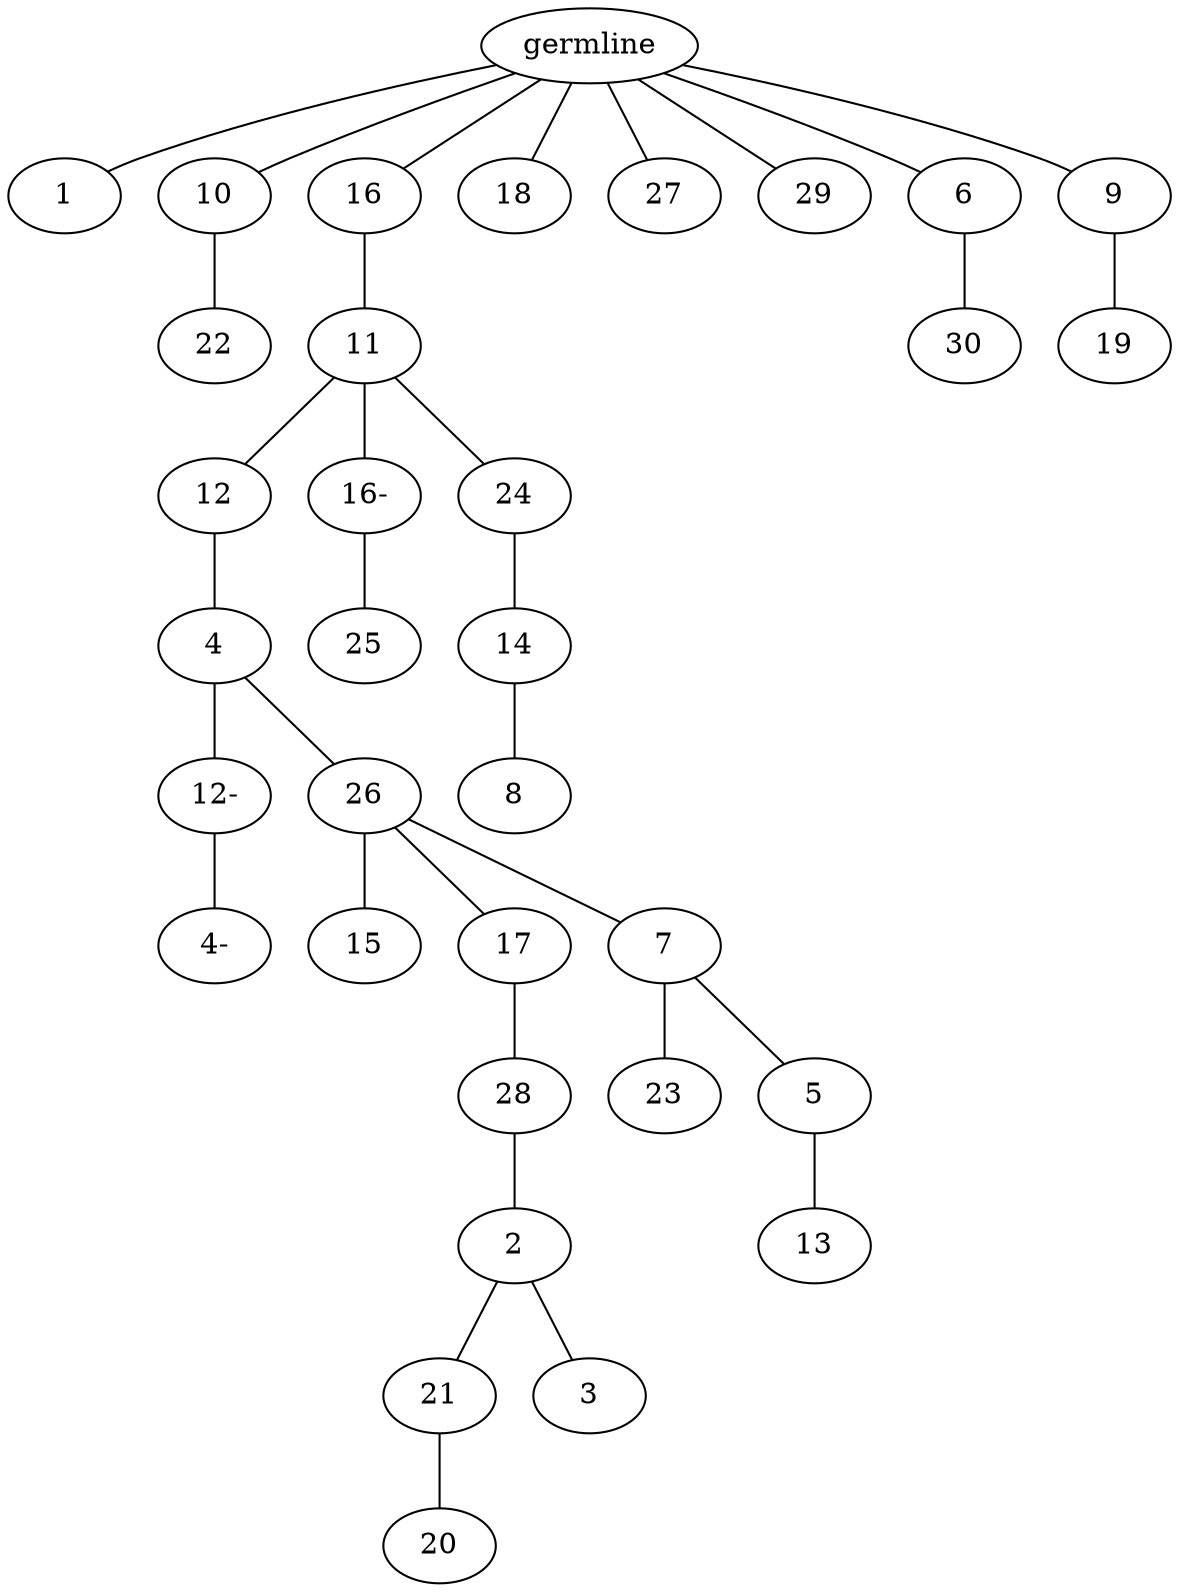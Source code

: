 graph tree {
    "140624069205776" [label="germline"];
    "140624073732688" [label="1"];
    "140624073732352" [label="10"];
    "140624073732736" [label="22"];
    "140624073733792" [label="16"];
    "140624073733168" [label="11"];
    "140624073733696" [label="12"];
    "140624073734128" [label="4"];
    "140624073734416" [label="12-"];
    "140624073734704" [label="4-"];
    "140624073735232" [label="26"];
    "140624073734848" [label="15"];
    "140624073734512" [label="17"];
    "140624073735088" [label="28"];
    "140624073735664" [label="2"];
    "140624073736000" [label="21"];
    "140624073736096" [label="20"];
    "140624073735712" [label="3"];
    "140624073735952" [label="7"];
    "140624073732496" [label="23"];
    "140624073933392" [label="5"];
    "140624073933344" [label="13"];
    "140624073734656" [label="16-"];
    "140624073734944" [label="25"];
    "140624073733456" [label="24"];
    "140624073934064" [label="14"];
    "140624073933488" [label="8"];
    "140624073733984" [label="18"];
    "140624073732448" [label="27"];
    "140624073735808" [label="29"];
    "140624073934400" [label="6"];
    "140624073934256" [label="30"];
    "140624073934544" [label="9"];
    "140624073934160" [label="19"];
    "140624069205776" -- "140624073732688";
    "140624069205776" -- "140624073732352";
    "140624069205776" -- "140624073733792";
    "140624069205776" -- "140624073733984";
    "140624069205776" -- "140624073732448";
    "140624069205776" -- "140624073735808";
    "140624069205776" -- "140624073934400";
    "140624069205776" -- "140624073934544";
    "140624073732352" -- "140624073732736";
    "140624073733792" -- "140624073733168";
    "140624073733168" -- "140624073733696";
    "140624073733168" -- "140624073734656";
    "140624073733168" -- "140624073733456";
    "140624073733696" -- "140624073734128";
    "140624073734128" -- "140624073734416";
    "140624073734128" -- "140624073735232";
    "140624073734416" -- "140624073734704";
    "140624073735232" -- "140624073734848";
    "140624073735232" -- "140624073734512";
    "140624073735232" -- "140624073735952";
    "140624073734512" -- "140624073735088";
    "140624073735088" -- "140624073735664";
    "140624073735664" -- "140624073736000";
    "140624073735664" -- "140624073735712";
    "140624073736000" -- "140624073736096";
    "140624073735952" -- "140624073732496";
    "140624073735952" -- "140624073933392";
    "140624073933392" -- "140624073933344";
    "140624073734656" -- "140624073734944";
    "140624073733456" -- "140624073934064";
    "140624073934064" -- "140624073933488";
    "140624073934400" -- "140624073934256";
    "140624073934544" -- "140624073934160";
}
